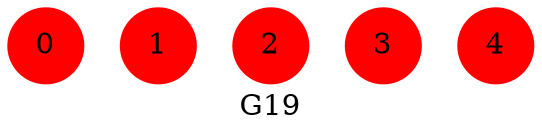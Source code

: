 strict graph G19 {
	graph [label=G19];
	node [color=red,
		shape=circle,
		style=filled
	];
	0;
	1;
	2;
	3;
	4;
}
